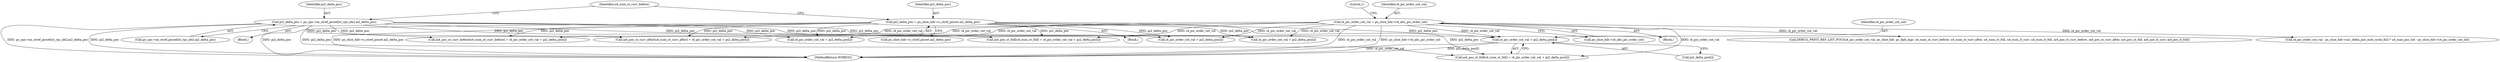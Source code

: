 digraph "0_Android_913d9e8d93d6b81bb8eac3fc2c1426651f5b259d_0@array" {
"1000304" [label="(Call,i4_pic_order_cnt_val + pi2_delta_poc[i])"];
"1000178" [label="(Call,i4_pic_order_cnt_val = ps_slice_hdr->i4_abs_pic_order_cnt)"];
"1000259" [label="(Call,pi2_delta_poc = ps_slice_hdr->s_stref_picset.ai2_delta_poc)"];
"1000222" [label="(Call,pi2_delta_poc = ps_sps->as_stref_picset[st_rps_idx].ai2_delta_poc)"];
"1001300" [label="(MethodReturn,WORD32)"];
"1000300" [label="(Call,ai4_poc_st_foll[u4_num_st_foll] = i4_pic_order_cnt_val + pi2_delta_poc[i])"];
"1000344" [label="(Call,ai4_poc_st_foll[u4_num_st_foll] = i4_pic_order_cnt_val + pi2_delta_poc[i])"];
"1000185" [label="(Literal,1)"];
"1000232" [label="(Block,)"];
"1000348" [label="(Call,i4_pic_order_cnt_val + pi2_delta_poc[i])"];
"1000335" [label="(Call,i4_pic_order_cnt_val + pi2_delta_poc[i])"];
"1001191" [label="(Call,DEBUG_PRINT_REF_LIST_POCS(i4_pic_order_cnt_val, ps_slice_hdr, ps_dpb_mgr, u4_num_st_curr_before, u4_num_st_curr_after, u4_num_st_foll, u4_num_lt_curr, u4_num_lt_foll, ai4_poc_st_curr_before, ai4_poc_st_curr_after, ai4_poc_st_foll, ai4_poc_lt_curr, ai4_poc_lt_foll))"];
"1000393" [label="(Call,i4_pic_order_cnt_val - ps_slice_hdr->ai1_delta_poc_msb_cycle_lt[i] * u4_max_poc_lsb - ps_slice_hdr->i4_pic_order_cnt_lsb)"];
"1000287" [label="(Call,ai4_poc_st_curr_before[u4_num_st_curr_before] = i4_pic_order_cnt_val + pi2_delta_poc[i])"];
"1000222" [label="(Call,pi2_delta_poc = ps_sps->as_stref_picset[st_rps_idx].ai2_delta_poc)"];
"1000189" [label="(Block,)"];
"1000224" [label="(Call,ps_sps->as_stref_picset[st_rps_idx].ai2_delta_poc)"];
"1000304" [label="(Call,i4_pic_order_cnt_val + pi2_delta_poc[i])"];
"1000306" [label="(Call,pi2_delta_poc[i])"];
"1000305" [label="(Identifier,i4_pic_order_cnt_val)"];
"1000261" [label="(Call,ps_slice_hdr->s_stref_picset.ai2_delta_poc)"];
"1000331" [label="(Call,ai4_poc_st_curr_after[u4_num_st_curr_after] = i4_pic_order_cnt_val + pi2_delta_poc[i])"];
"1000180" [label="(Call,ps_slice_hdr->i4_abs_pic_order_cnt)"];
"1000178" [label="(Call,i4_pic_order_cnt_val = ps_slice_hdr->i4_abs_pic_order_cnt)"];
"1000223" [label="(Identifier,pi2_delta_poc)"];
"1000259" [label="(Call,pi2_delta_poc = ps_slice_hdr->s_stref_picset.ai2_delta_poc)"];
"1000112" [label="(Block,)"];
"1000267" [label="(Identifier,u4_num_st_curr_before)"];
"1000291" [label="(Call,i4_pic_order_cnt_val + pi2_delta_poc[i])"];
"1000179" [label="(Identifier,i4_pic_order_cnt_val)"];
"1000260" [label="(Identifier,pi2_delta_poc)"];
"1000304" -> "1000300"  [label="AST: "];
"1000304" -> "1000306"  [label="CFG: "];
"1000305" -> "1000304"  [label="AST: "];
"1000306" -> "1000304"  [label="AST: "];
"1000300" -> "1000304"  [label="CFG: "];
"1000304" -> "1001300"  [label="DDG: i4_pic_order_cnt_val"];
"1000304" -> "1001300"  [label="DDG: pi2_delta_poc[i]"];
"1000178" -> "1000304"  [label="DDG: i4_pic_order_cnt_val"];
"1000259" -> "1000304"  [label="DDG: pi2_delta_poc"];
"1000222" -> "1000304"  [label="DDG: pi2_delta_poc"];
"1000178" -> "1000112"  [label="AST: "];
"1000178" -> "1000180"  [label="CFG: "];
"1000179" -> "1000178"  [label="AST: "];
"1000180" -> "1000178"  [label="AST: "];
"1000185" -> "1000178"  [label="CFG: "];
"1000178" -> "1001300"  [label="DDG: i4_pic_order_cnt_val"];
"1000178" -> "1001300"  [label="DDG: ps_slice_hdr->i4_abs_pic_order_cnt"];
"1000178" -> "1000287"  [label="DDG: i4_pic_order_cnt_val"];
"1000178" -> "1000291"  [label="DDG: i4_pic_order_cnt_val"];
"1000178" -> "1000300"  [label="DDG: i4_pic_order_cnt_val"];
"1000178" -> "1000331"  [label="DDG: i4_pic_order_cnt_val"];
"1000178" -> "1000335"  [label="DDG: i4_pic_order_cnt_val"];
"1000178" -> "1000344"  [label="DDG: i4_pic_order_cnt_val"];
"1000178" -> "1000348"  [label="DDG: i4_pic_order_cnt_val"];
"1000178" -> "1000393"  [label="DDG: i4_pic_order_cnt_val"];
"1000178" -> "1001191"  [label="DDG: i4_pic_order_cnt_val"];
"1000259" -> "1000232"  [label="AST: "];
"1000259" -> "1000261"  [label="CFG: "];
"1000260" -> "1000259"  [label="AST: "];
"1000261" -> "1000259"  [label="AST: "];
"1000267" -> "1000259"  [label="CFG: "];
"1000259" -> "1001300"  [label="DDG: pi2_delta_poc"];
"1000259" -> "1001300"  [label="DDG: ps_slice_hdr->s_stref_picset.ai2_delta_poc"];
"1000259" -> "1000287"  [label="DDG: pi2_delta_poc"];
"1000259" -> "1000291"  [label="DDG: pi2_delta_poc"];
"1000259" -> "1000300"  [label="DDG: pi2_delta_poc"];
"1000259" -> "1000331"  [label="DDG: pi2_delta_poc"];
"1000259" -> "1000335"  [label="DDG: pi2_delta_poc"];
"1000259" -> "1000344"  [label="DDG: pi2_delta_poc"];
"1000259" -> "1000348"  [label="DDG: pi2_delta_poc"];
"1000222" -> "1000189"  [label="AST: "];
"1000222" -> "1000224"  [label="CFG: "];
"1000223" -> "1000222"  [label="AST: "];
"1000224" -> "1000222"  [label="AST: "];
"1000267" -> "1000222"  [label="CFG: "];
"1000222" -> "1001300"  [label="DDG: pi2_delta_poc"];
"1000222" -> "1001300"  [label="DDG: ps_sps->as_stref_picset[st_rps_idx].ai2_delta_poc"];
"1000222" -> "1000287"  [label="DDG: pi2_delta_poc"];
"1000222" -> "1000291"  [label="DDG: pi2_delta_poc"];
"1000222" -> "1000300"  [label="DDG: pi2_delta_poc"];
"1000222" -> "1000331"  [label="DDG: pi2_delta_poc"];
"1000222" -> "1000335"  [label="DDG: pi2_delta_poc"];
"1000222" -> "1000344"  [label="DDG: pi2_delta_poc"];
"1000222" -> "1000348"  [label="DDG: pi2_delta_poc"];
}
